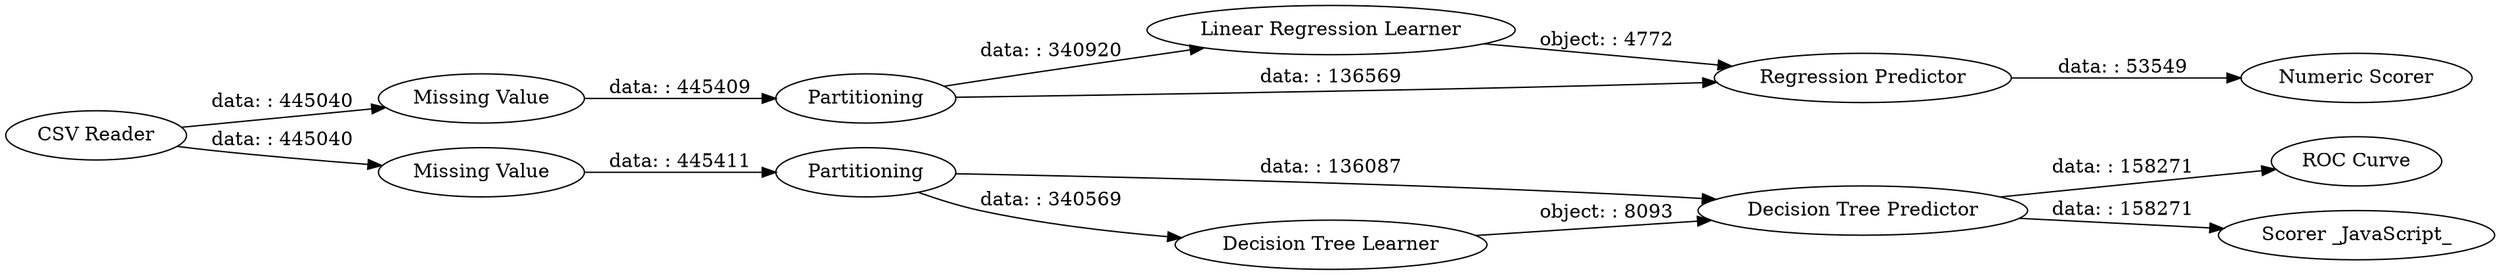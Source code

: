 digraph {
	"4934870782538617432_24" [label="ROC Curve"]
	"4934870782538617432_21" [label="Decision Tree Predictor"]
	"4934870782538617432_14" [label="Linear Regression Learner"]
	"4934870782538617432_13" [label=Partitioning]
	"4934870782538617432_16" [label="Numeric Scorer"]
	"4934870782538617432_23" [label="Scorer _JavaScript_"]
	"4934870782538617432_11" [label="Missing Value"]
	"4934870782538617432_20" [label="Decision Tree Learner"]
	"4934870782538617432_40" [label="Missing Value"]
	"4934870782538617432_39" [label="CSV Reader"]
	"4934870782538617432_41" [label=Partitioning]
	"4934870782538617432_15" [label="Regression Predictor"]
	"4934870782538617432_41" -> "4934870782538617432_20" [label="data: : 340569"]
	"4934870782538617432_40" -> "4934870782538617432_41" [label="data: : 445411"]
	"4934870782538617432_13" -> "4934870782538617432_14" [label="data: : 340920"]
	"4934870782538617432_21" -> "4934870782538617432_24" [label="data: : 158271"]
	"4934870782538617432_41" -> "4934870782538617432_21" [label="data: : 136087"]
	"4934870782538617432_13" -> "4934870782538617432_15" [label="data: : 136569"]
	"4934870782538617432_20" -> "4934870782538617432_21" [label="object: : 8093"]
	"4934870782538617432_21" -> "4934870782538617432_23" [label="data: : 158271"]
	"4934870782538617432_39" -> "4934870782538617432_11" [label="data: : 445040"]
	"4934870782538617432_14" -> "4934870782538617432_15" [label="object: : 4772"]
	"4934870782538617432_11" -> "4934870782538617432_13" [label="data: : 445409"]
	"4934870782538617432_15" -> "4934870782538617432_16" [label="data: : 53549"]
	"4934870782538617432_39" -> "4934870782538617432_40" [label="data: : 445040"]
	rankdir=LR
}

